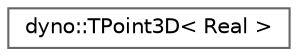 digraph "Graphical Class Hierarchy"
{
 // LATEX_PDF_SIZE
  bgcolor="transparent";
  edge [fontname=Helvetica,fontsize=10,labelfontname=Helvetica,labelfontsize=10];
  node [fontname=Helvetica,fontsize=10,shape=box,height=0.2,width=0.4];
  rankdir="LR";
  Node0 [id="Node000000",label="dyno::TPoint3D\< Real \>",height=0.2,width=0.4,color="grey40", fillcolor="white", style="filled",URL="$classdyno_1_1_t_point3_d.html",tooltip="0D geometric primitive in three-dimensional space"];
}
